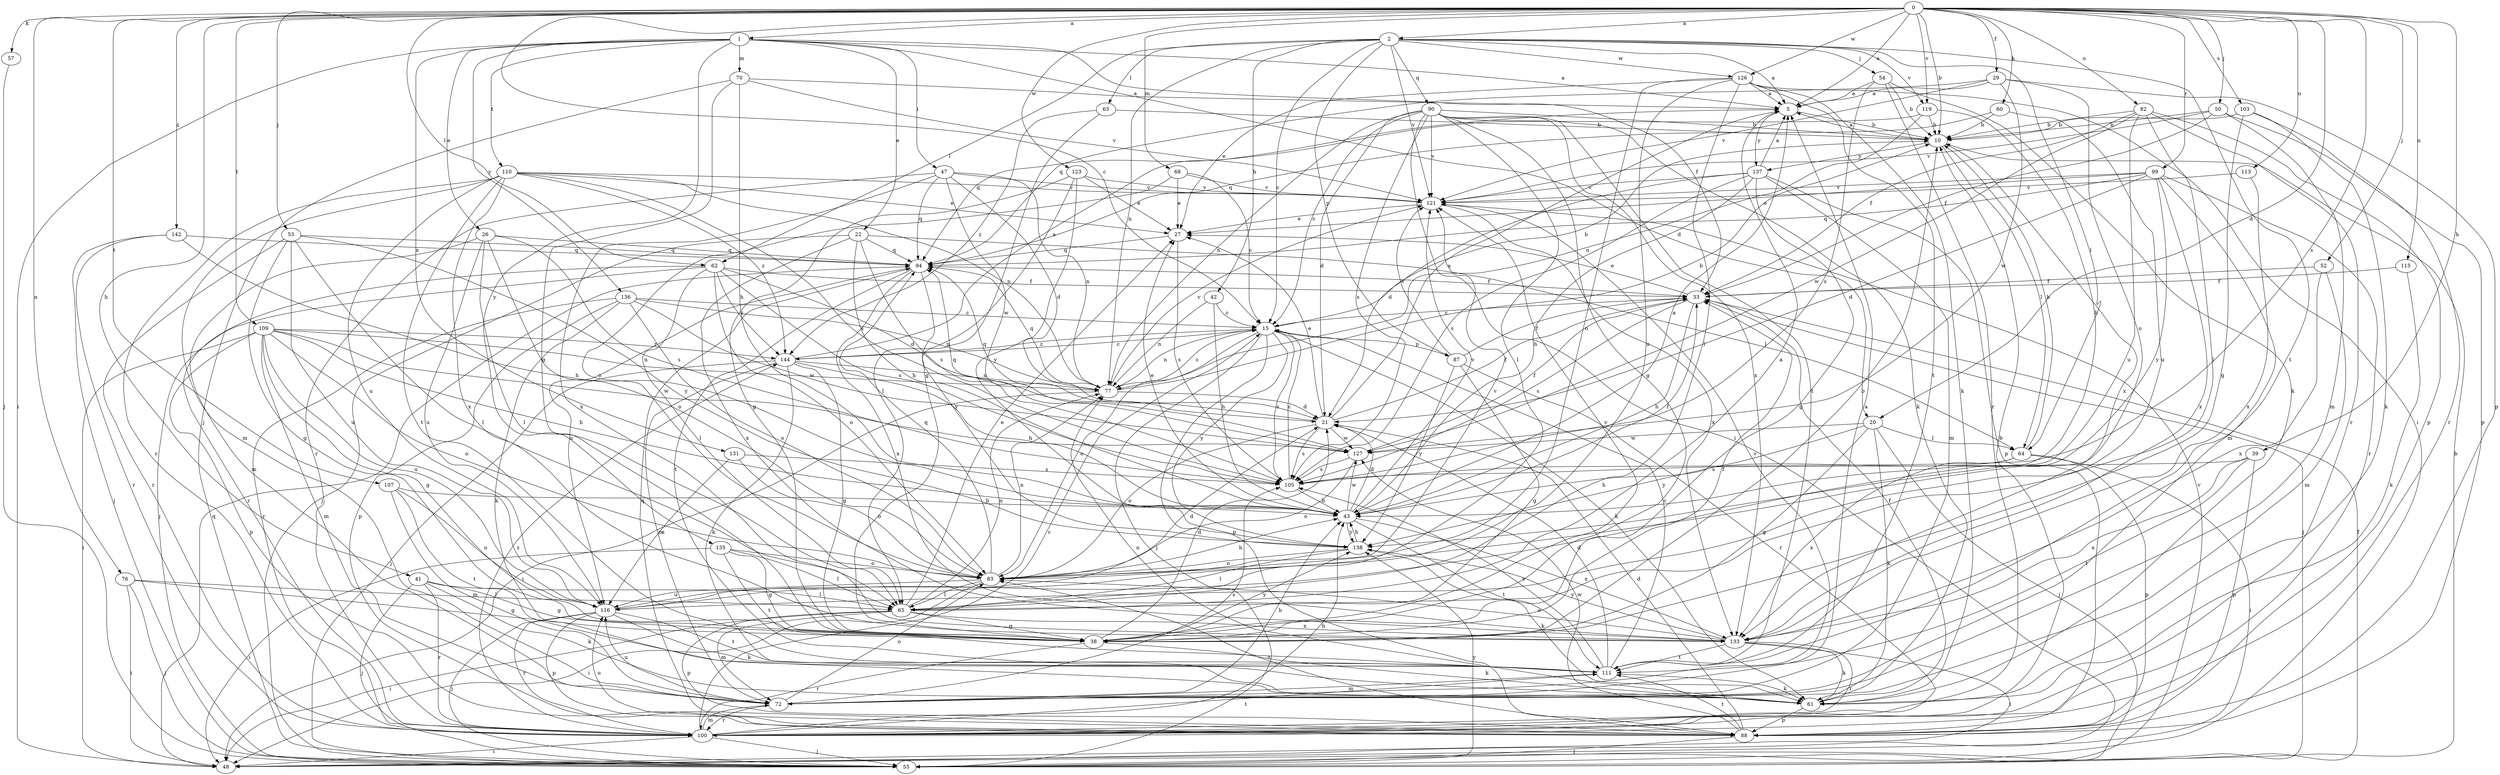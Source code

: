 strict digraph  {
0;
1;
2;
5;
10;
15;
20;
21;
22;
26;
27;
29;
33;
38;
39;
41;
42;
43;
47;
48;
50;
52;
53;
54;
55;
57;
60;
61;
62;
63;
64;
65;
68;
70;
72;
76;
77;
82;
83;
87;
88;
90;
94;
99;
100;
103;
105;
107;
109;
110;
111;
113;
115;
116;
119;
121;
123;
126;
127;
131;
133;
135;
136;
137;
138;
142;
144;
0 -> 1  [label=a];
0 -> 2  [label=a];
0 -> 5  [label=a];
0 -> 10  [label=b];
0 -> 15  [label=c];
0 -> 20  [label=d];
0 -> 29  [label=f];
0 -> 39  [label=h];
0 -> 41  [label=h];
0 -> 50  [label=j];
0 -> 52  [label=j];
0 -> 53  [label=j];
0 -> 57  [label=k];
0 -> 60  [label=k];
0 -> 62  [label=l];
0 -> 68  [label=m];
0 -> 76  [label=n];
0 -> 82  [label=o];
0 -> 99  [label=r];
0 -> 103  [label=s];
0 -> 105  [label=s];
0 -> 107  [label=t];
0 -> 109  [label=t];
0 -> 113  [label=u];
0 -> 115  [label=u];
0 -> 119  [label=v];
0 -> 123  [label=w];
0 -> 126  [label=w];
0 -> 142  [label=z];
1 -> 5  [label=a];
1 -> 20  [label=d];
1 -> 22  [label=e];
1 -> 26  [label=e];
1 -> 33  [label=f];
1 -> 47  [label=i];
1 -> 48  [label=i];
1 -> 70  [label=m];
1 -> 110  [label=t];
1 -> 131  [label=x];
1 -> 135  [label=y];
1 -> 136  [label=y];
2 -> 5  [label=a];
2 -> 15  [label=c];
2 -> 42  [label=h];
2 -> 54  [label=j];
2 -> 62  [label=l];
2 -> 63  [label=l];
2 -> 64  [label=l];
2 -> 77  [label=n];
2 -> 87  [label=p];
2 -> 90  [label=q];
2 -> 111  [label=t];
2 -> 119  [label=v];
2 -> 121  [label=v];
2 -> 126  [label=w];
5 -> 10  [label=b];
5 -> 137  [label=y];
10 -> 5  [label=a];
10 -> 64  [label=l];
10 -> 133  [label=x];
10 -> 137  [label=y];
15 -> 10  [label=b];
15 -> 55  [label=j];
15 -> 61  [label=k];
15 -> 77  [label=n];
15 -> 83  [label=o];
15 -> 87  [label=p];
15 -> 88  [label=p];
15 -> 105  [label=s];
15 -> 138  [label=y];
15 -> 144  [label=z];
20 -> 38  [label=g];
20 -> 55  [label=j];
20 -> 61  [label=k];
20 -> 64  [label=l];
20 -> 127  [label=w];
20 -> 138  [label=y];
21 -> 5  [label=a];
21 -> 27  [label=e];
21 -> 33  [label=f];
21 -> 83  [label=o];
21 -> 94  [label=q];
21 -> 105  [label=s];
21 -> 127  [label=w];
22 -> 43  [label=h];
22 -> 55  [label=j];
22 -> 64  [label=l];
22 -> 94  [label=q];
22 -> 105  [label=s];
22 -> 133  [label=x];
26 -> 65  [label=l];
26 -> 72  [label=m];
26 -> 83  [label=o];
26 -> 94  [label=q];
26 -> 105  [label=s];
26 -> 116  [label=u];
27 -> 94  [label=q];
27 -> 105  [label=s];
29 -> 5  [label=a];
29 -> 83  [label=o];
29 -> 88  [label=p];
29 -> 94  [label=q];
29 -> 121  [label=v];
29 -> 127  [label=w];
33 -> 15  [label=c];
33 -> 27  [label=e];
33 -> 43  [label=h];
33 -> 55  [label=j];
33 -> 105  [label=s];
38 -> 10  [label=b];
38 -> 21  [label=d];
38 -> 33  [label=f];
38 -> 61  [label=k];
38 -> 100  [label=r];
38 -> 121  [label=v];
38 -> 138  [label=y];
39 -> 88  [label=p];
39 -> 105  [label=s];
39 -> 111  [label=t];
39 -> 133  [label=x];
41 -> 38  [label=g];
41 -> 55  [label=j];
41 -> 61  [label=k];
41 -> 65  [label=l];
41 -> 100  [label=r];
42 -> 15  [label=c];
42 -> 43  [label=h];
42 -> 77  [label=n];
43 -> 5  [label=a];
43 -> 21  [label=d];
43 -> 27  [label=e];
43 -> 33  [label=f];
43 -> 111  [label=t];
43 -> 121  [label=v];
43 -> 127  [label=w];
43 -> 133  [label=x];
43 -> 138  [label=y];
47 -> 21  [label=d];
47 -> 77  [label=n];
47 -> 94  [label=q];
47 -> 100  [label=r];
47 -> 121  [label=v];
47 -> 127  [label=w];
47 -> 133  [label=x];
48 -> 94  [label=q];
50 -> 10  [label=b];
50 -> 33  [label=f];
50 -> 72  [label=m];
50 -> 88  [label=p];
50 -> 121  [label=v];
52 -> 33  [label=f];
52 -> 72  [label=m];
52 -> 133  [label=x];
53 -> 38  [label=g];
53 -> 65  [label=l];
53 -> 94  [label=q];
53 -> 100  [label=r];
53 -> 116  [label=u];
53 -> 138  [label=y];
54 -> 5  [label=a];
54 -> 10  [label=b];
54 -> 61  [label=k];
54 -> 100  [label=r];
54 -> 105  [label=s];
55 -> 10  [label=b];
55 -> 33  [label=f];
55 -> 121  [label=v];
55 -> 138  [label=y];
57 -> 55  [label=j];
60 -> 10  [label=b];
60 -> 94  [label=q];
60 -> 116  [label=u];
61 -> 33  [label=f];
61 -> 77  [label=n];
61 -> 88  [label=p];
62 -> 21  [label=d];
62 -> 33  [label=f];
62 -> 55  [label=j];
62 -> 65  [label=l];
62 -> 83  [label=o];
62 -> 100  [label=r];
62 -> 105  [label=s];
62 -> 144  [label=z];
63 -> 10  [label=b];
63 -> 38  [label=g];
63 -> 144  [label=z];
64 -> 10  [label=b];
64 -> 43  [label=h];
64 -> 48  [label=i];
64 -> 88  [label=p];
64 -> 133  [label=x];
65 -> 5  [label=a];
65 -> 27  [label=e];
65 -> 38  [label=g];
65 -> 48  [label=i];
65 -> 72  [label=m];
65 -> 77  [label=n];
65 -> 88  [label=p];
65 -> 133  [label=x];
68 -> 15  [label=c];
68 -> 27  [label=e];
68 -> 83  [label=o];
68 -> 121  [label=v];
70 -> 5  [label=a];
70 -> 38  [label=g];
70 -> 43  [label=h];
70 -> 55  [label=j];
70 -> 121  [label=v];
72 -> 5  [label=a];
72 -> 43  [label=h];
72 -> 83  [label=o];
72 -> 100  [label=r];
72 -> 105  [label=s];
72 -> 116  [label=u];
72 -> 121  [label=v];
76 -> 38  [label=g];
76 -> 48  [label=i];
76 -> 55  [label=j];
76 -> 65  [label=l];
77 -> 10  [label=b];
77 -> 15  [label=c];
77 -> 21  [label=d];
77 -> 48  [label=i];
77 -> 94  [label=q];
77 -> 121  [label=v];
82 -> 10  [label=b];
82 -> 33  [label=f];
82 -> 65  [label=l];
82 -> 88  [label=p];
82 -> 100  [label=r];
82 -> 116  [label=u];
82 -> 127  [label=w];
83 -> 43  [label=h];
83 -> 48  [label=i];
83 -> 65  [label=l];
83 -> 77  [label=n];
83 -> 94  [label=q];
83 -> 116  [label=u];
83 -> 121  [label=v];
87 -> 33  [label=f];
87 -> 38  [label=g];
87 -> 100  [label=r];
87 -> 121  [label=v];
87 -> 138  [label=y];
88 -> 21  [label=d];
88 -> 55  [label=j];
88 -> 83  [label=o];
88 -> 94  [label=q];
88 -> 111  [label=t];
88 -> 116  [label=u];
88 -> 127  [label=w];
90 -> 10  [label=b];
90 -> 15  [label=c];
90 -> 21  [label=d];
90 -> 38  [label=g];
90 -> 48  [label=i];
90 -> 61  [label=k];
90 -> 65  [label=l];
90 -> 77  [label=n];
90 -> 105  [label=s];
90 -> 111  [label=t];
90 -> 121  [label=v];
90 -> 133  [label=x];
94 -> 33  [label=f];
94 -> 111  [label=t];
94 -> 116  [label=u];
94 -> 133  [label=x];
94 -> 138  [label=y];
99 -> 21  [label=d];
99 -> 27  [label=e];
99 -> 72  [label=m];
99 -> 94  [label=q];
99 -> 100  [label=r];
99 -> 121  [label=v];
99 -> 133  [label=x];
99 -> 138  [label=y];
100 -> 10  [label=b];
100 -> 15  [label=c];
100 -> 43  [label=h];
100 -> 48  [label=i];
100 -> 55  [label=j];
100 -> 72  [label=m];
100 -> 111  [label=t];
100 -> 144  [label=z];
103 -> 10  [label=b];
103 -> 38  [label=g];
103 -> 61  [label=k];
103 -> 100  [label=r];
105 -> 15  [label=c];
105 -> 43  [label=h];
107 -> 43  [label=h];
107 -> 72  [label=m];
107 -> 111  [label=t];
107 -> 116  [label=u];
109 -> 38  [label=g];
109 -> 43  [label=h];
109 -> 48  [label=i];
109 -> 72  [label=m];
109 -> 77  [label=n];
109 -> 83  [label=o];
109 -> 88  [label=p];
109 -> 116  [label=u];
109 -> 127  [label=w];
109 -> 144  [label=z];
110 -> 27  [label=e];
110 -> 72  [label=m];
110 -> 77  [label=n];
110 -> 100  [label=r];
110 -> 105  [label=s];
110 -> 111  [label=t];
110 -> 116  [label=u];
110 -> 121  [label=v];
110 -> 133  [label=x];
110 -> 144  [label=z];
111 -> 15  [label=c];
111 -> 21  [label=d];
111 -> 61  [label=k];
111 -> 72  [label=m];
111 -> 105  [label=s];
113 -> 121  [label=v];
113 -> 133  [label=x];
115 -> 33  [label=f];
115 -> 61  [label=k];
116 -> 21  [label=d];
116 -> 55  [label=j];
116 -> 61  [label=k];
116 -> 88  [label=p];
116 -> 100  [label=r];
116 -> 111  [label=t];
119 -> 10  [label=b];
119 -> 43  [label=h];
119 -> 77  [label=n];
119 -> 94  [label=q];
121 -> 27  [label=e];
121 -> 133  [label=x];
123 -> 27  [label=e];
123 -> 38  [label=g];
123 -> 65  [label=l];
123 -> 121  [label=v];
123 -> 138  [label=y];
126 -> 5  [label=a];
126 -> 27  [label=e];
126 -> 48  [label=i];
126 -> 61  [label=k];
126 -> 65  [label=l];
126 -> 83  [label=o];
126 -> 111  [label=t];
126 -> 116  [label=u];
127 -> 33  [label=f];
127 -> 83  [label=o];
127 -> 94  [label=q];
127 -> 105  [label=s];
131 -> 83  [label=o];
131 -> 105  [label=s];
131 -> 116  [label=u];
133 -> 48  [label=i];
133 -> 61  [label=k];
133 -> 83  [label=o];
133 -> 100  [label=r];
133 -> 111  [label=t];
133 -> 138  [label=y];
135 -> 38  [label=g];
135 -> 48  [label=i];
135 -> 65  [label=l];
135 -> 83  [label=o];
135 -> 111  [label=t];
136 -> 15  [label=c];
136 -> 61  [label=k];
136 -> 77  [label=n];
136 -> 83  [label=o];
136 -> 88  [label=p];
136 -> 100  [label=r];
136 -> 127  [label=w];
137 -> 5  [label=a];
137 -> 21  [label=d];
137 -> 38  [label=g];
137 -> 43  [label=h];
137 -> 72  [label=m];
137 -> 88  [label=p];
137 -> 105  [label=s];
137 -> 121  [label=v];
138 -> 43  [label=h];
138 -> 61  [label=k];
138 -> 65  [label=l];
138 -> 83  [label=o];
142 -> 43  [label=h];
142 -> 55  [label=j];
142 -> 94  [label=q];
142 -> 100  [label=r];
144 -> 5  [label=a];
144 -> 15  [label=c];
144 -> 38  [label=g];
144 -> 43  [label=h];
144 -> 55  [label=j];
144 -> 61  [label=k];
144 -> 72  [label=m];
144 -> 77  [label=n];
}
